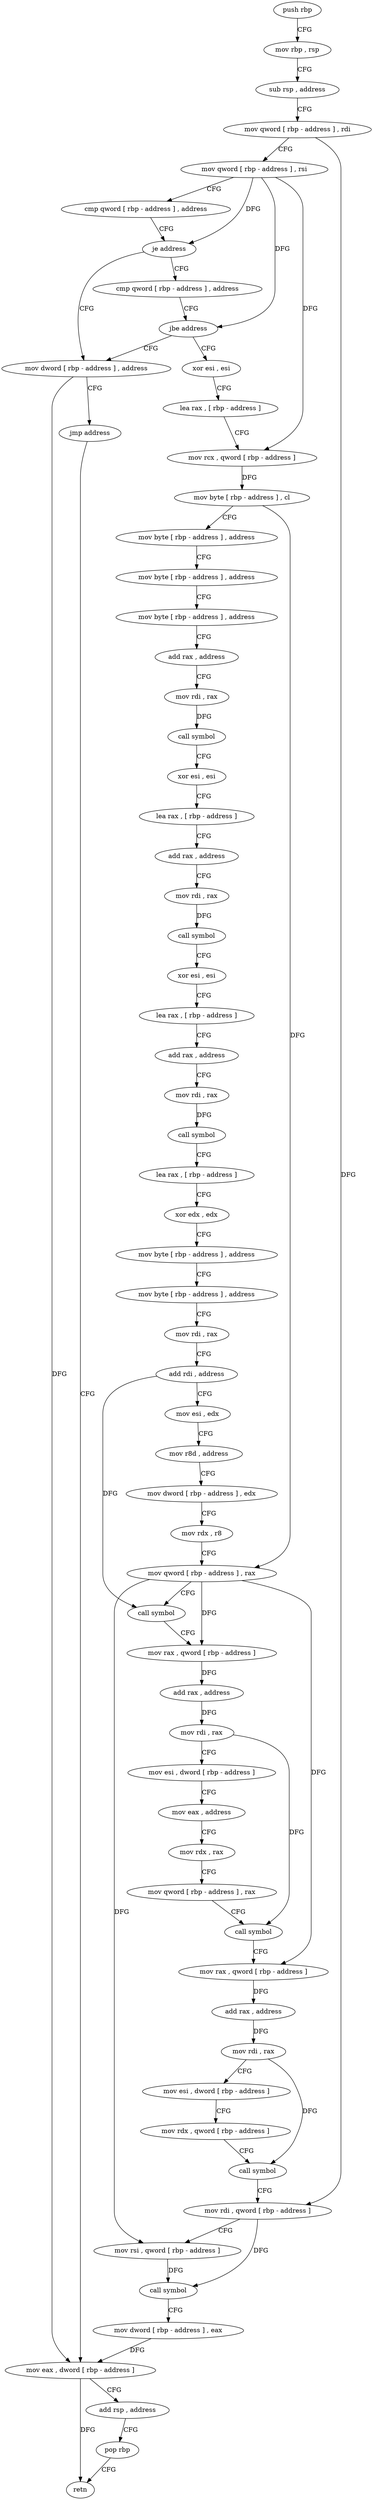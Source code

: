 digraph "func" {
"4212720" [label = "push rbp" ]
"4212721" [label = "mov rbp , rsp" ]
"4212724" [label = "sub rsp , address" ]
"4212731" [label = "mov qword [ rbp - address ] , rdi" ]
"4212735" [label = "mov qword [ rbp - address ] , rsi" ]
"4212739" [label = "cmp qword [ rbp - address ] , address" ]
"4212744" [label = "je address" ]
"4212761" [label = "mov dword [ rbp - address ] , address" ]
"4212750" [label = "cmp qword [ rbp - address ] , address" ]
"4212768" [label = "jmp address" ]
"4212973" [label = "mov eax , dword [ rbp - address ]" ]
"4212755" [label = "jbe address" ]
"4212773" [label = "xor esi , esi" ]
"4212976" [label = "add rsp , address" ]
"4212983" [label = "pop rbp" ]
"4212984" [label = "retn" ]
"4212775" [label = "lea rax , [ rbp - address ]" ]
"4212779" [label = "mov rcx , qword [ rbp - address ]" ]
"4212783" [label = "mov byte [ rbp - address ] , cl" ]
"4212786" [label = "mov byte [ rbp - address ] , address" ]
"4212790" [label = "mov byte [ rbp - address ] , address" ]
"4212794" [label = "mov byte [ rbp - address ] , address" ]
"4212798" [label = "add rax , address" ]
"4212804" [label = "mov rdi , rax" ]
"4212807" [label = "call symbol" ]
"4212812" [label = "xor esi , esi" ]
"4212814" [label = "lea rax , [ rbp - address ]" ]
"4212818" [label = "add rax , address" ]
"4212824" [label = "mov rdi , rax" ]
"4212827" [label = "call symbol" ]
"4212832" [label = "xor esi , esi" ]
"4212834" [label = "lea rax , [ rbp - address ]" ]
"4212838" [label = "add rax , address" ]
"4212844" [label = "mov rdi , rax" ]
"4212847" [label = "call symbol" ]
"4212852" [label = "lea rax , [ rbp - address ]" ]
"4212856" [label = "xor edx , edx" ]
"4212858" [label = "mov byte [ rbp - address ] , address" ]
"4212862" [label = "mov byte [ rbp - address ] , address" ]
"4212866" [label = "mov rdi , rax" ]
"4212869" [label = "add rdi , address" ]
"4212876" [label = "mov esi , edx" ]
"4212878" [label = "mov r8d , address" ]
"4212884" [label = "mov dword [ rbp - address ] , edx" ]
"4212887" [label = "mov rdx , r8" ]
"4212890" [label = "mov qword [ rbp - address ] , rax" ]
"4212894" [label = "call symbol" ]
"4212899" [label = "mov rax , qword [ rbp - address ]" ]
"4212903" [label = "add rax , address" ]
"4212909" [label = "mov rdi , rax" ]
"4212912" [label = "mov esi , dword [ rbp - address ]" ]
"4212915" [label = "mov eax , address" ]
"4212920" [label = "mov rdx , rax" ]
"4212923" [label = "mov qword [ rbp - address ] , rax" ]
"4212927" [label = "call symbol" ]
"4212932" [label = "mov rax , qword [ rbp - address ]" ]
"4212936" [label = "add rax , address" ]
"4212942" [label = "mov rdi , rax" ]
"4212945" [label = "mov esi , dword [ rbp - address ]" ]
"4212948" [label = "mov rdx , qword [ rbp - address ]" ]
"4212952" [label = "call symbol" ]
"4212957" [label = "mov rdi , qword [ rbp - address ]" ]
"4212961" [label = "mov rsi , qword [ rbp - address ]" ]
"4212965" [label = "call symbol" ]
"4212970" [label = "mov dword [ rbp - address ] , eax" ]
"4212720" -> "4212721" [ label = "CFG" ]
"4212721" -> "4212724" [ label = "CFG" ]
"4212724" -> "4212731" [ label = "CFG" ]
"4212731" -> "4212735" [ label = "CFG" ]
"4212731" -> "4212957" [ label = "DFG" ]
"4212735" -> "4212739" [ label = "CFG" ]
"4212735" -> "4212744" [ label = "DFG" ]
"4212735" -> "4212755" [ label = "DFG" ]
"4212735" -> "4212779" [ label = "DFG" ]
"4212739" -> "4212744" [ label = "CFG" ]
"4212744" -> "4212761" [ label = "CFG" ]
"4212744" -> "4212750" [ label = "CFG" ]
"4212761" -> "4212768" [ label = "CFG" ]
"4212761" -> "4212973" [ label = "DFG" ]
"4212750" -> "4212755" [ label = "CFG" ]
"4212768" -> "4212973" [ label = "CFG" ]
"4212973" -> "4212976" [ label = "CFG" ]
"4212973" -> "4212984" [ label = "DFG" ]
"4212755" -> "4212773" [ label = "CFG" ]
"4212755" -> "4212761" [ label = "CFG" ]
"4212773" -> "4212775" [ label = "CFG" ]
"4212976" -> "4212983" [ label = "CFG" ]
"4212983" -> "4212984" [ label = "CFG" ]
"4212775" -> "4212779" [ label = "CFG" ]
"4212779" -> "4212783" [ label = "DFG" ]
"4212783" -> "4212786" [ label = "CFG" ]
"4212783" -> "4212890" [ label = "DFG" ]
"4212786" -> "4212790" [ label = "CFG" ]
"4212790" -> "4212794" [ label = "CFG" ]
"4212794" -> "4212798" [ label = "CFG" ]
"4212798" -> "4212804" [ label = "CFG" ]
"4212804" -> "4212807" [ label = "DFG" ]
"4212807" -> "4212812" [ label = "CFG" ]
"4212812" -> "4212814" [ label = "CFG" ]
"4212814" -> "4212818" [ label = "CFG" ]
"4212818" -> "4212824" [ label = "CFG" ]
"4212824" -> "4212827" [ label = "DFG" ]
"4212827" -> "4212832" [ label = "CFG" ]
"4212832" -> "4212834" [ label = "CFG" ]
"4212834" -> "4212838" [ label = "CFG" ]
"4212838" -> "4212844" [ label = "CFG" ]
"4212844" -> "4212847" [ label = "DFG" ]
"4212847" -> "4212852" [ label = "CFG" ]
"4212852" -> "4212856" [ label = "CFG" ]
"4212856" -> "4212858" [ label = "CFG" ]
"4212858" -> "4212862" [ label = "CFG" ]
"4212862" -> "4212866" [ label = "CFG" ]
"4212866" -> "4212869" [ label = "CFG" ]
"4212869" -> "4212876" [ label = "CFG" ]
"4212869" -> "4212894" [ label = "DFG" ]
"4212876" -> "4212878" [ label = "CFG" ]
"4212878" -> "4212884" [ label = "CFG" ]
"4212884" -> "4212887" [ label = "CFG" ]
"4212887" -> "4212890" [ label = "CFG" ]
"4212890" -> "4212894" [ label = "CFG" ]
"4212890" -> "4212899" [ label = "DFG" ]
"4212890" -> "4212932" [ label = "DFG" ]
"4212890" -> "4212961" [ label = "DFG" ]
"4212894" -> "4212899" [ label = "CFG" ]
"4212899" -> "4212903" [ label = "DFG" ]
"4212903" -> "4212909" [ label = "DFG" ]
"4212909" -> "4212912" [ label = "CFG" ]
"4212909" -> "4212927" [ label = "DFG" ]
"4212912" -> "4212915" [ label = "CFG" ]
"4212915" -> "4212920" [ label = "CFG" ]
"4212920" -> "4212923" [ label = "CFG" ]
"4212923" -> "4212927" [ label = "CFG" ]
"4212927" -> "4212932" [ label = "CFG" ]
"4212932" -> "4212936" [ label = "DFG" ]
"4212936" -> "4212942" [ label = "DFG" ]
"4212942" -> "4212945" [ label = "CFG" ]
"4212942" -> "4212952" [ label = "DFG" ]
"4212945" -> "4212948" [ label = "CFG" ]
"4212948" -> "4212952" [ label = "CFG" ]
"4212952" -> "4212957" [ label = "CFG" ]
"4212957" -> "4212961" [ label = "CFG" ]
"4212957" -> "4212965" [ label = "DFG" ]
"4212961" -> "4212965" [ label = "DFG" ]
"4212965" -> "4212970" [ label = "CFG" ]
"4212970" -> "4212973" [ label = "DFG" ]
}

